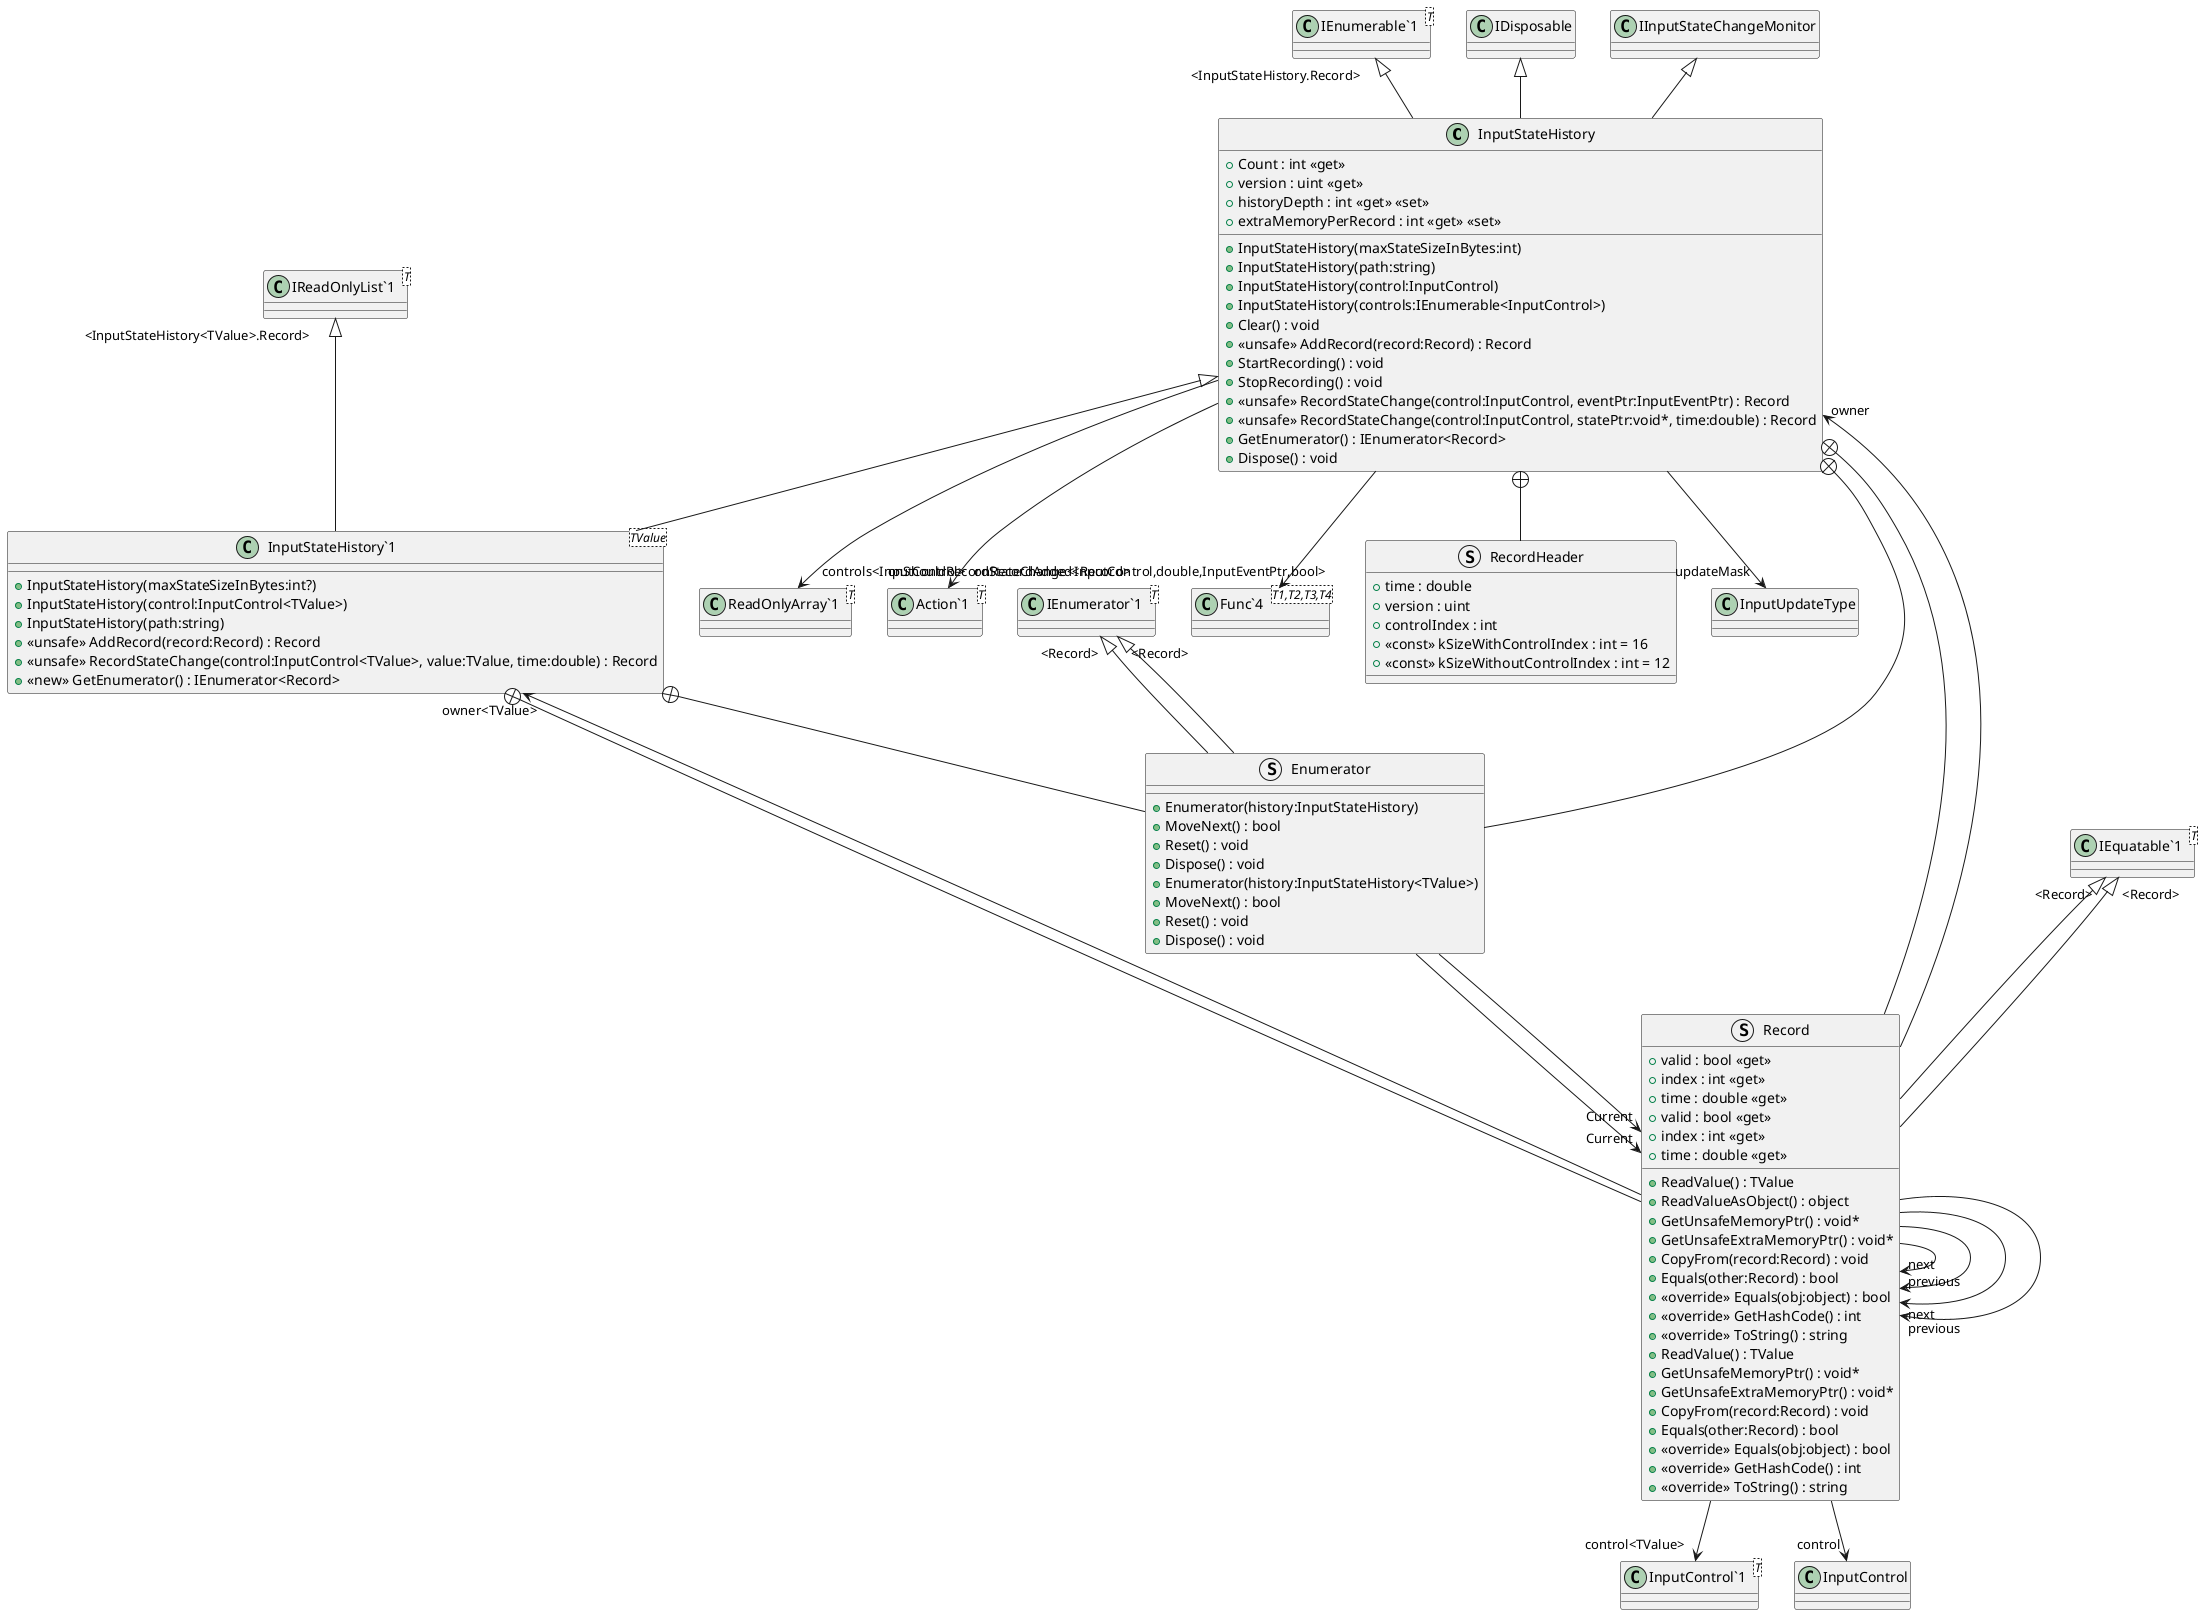 @startuml
class InputStateHistory {
    + Count : int <<get>>
    + version : uint <<get>>
    + historyDepth : int <<get>> <<set>>
    + extraMemoryPerRecord : int <<get>> <<set>>
    + InputStateHistory(maxStateSizeInBytes:int)
    + InputStateHistory(path:string)
    + InputStateHistory(control:InputControl)
    + InputStateHistory(controls:IEnumerable<InputControl>)
    + Clear() : void
    + <<unsafe>> AddRecord(record:Record) : Record
    + StartRecording() : void
    + StopRecording() : void
    + <<unsafe>> RecordStateChange(control:InputControl, eventPtr:InputEventPtr) : Record
    + <<unsafe>> RecordStateChange(control:InputControl, statePtr:void*, time:double) : Record
    + GetEnumerator() : IEnumerator<Record>
    + Dispose() : void
}
class "InputStateHistory`1"<TValue> {
    + InputStateHistory(maxStateSizeInBytes:int?)
    + InputStateHistory(control:InputControl<TValue>)
    + InputStateHistory(path:string)
    + <<unsafe>> AddRecord(record:Record) : Record
    + <<unsafe>> RecordStateChange(control:InputControl<TValue>, value:TValue, time:double) : Record
    + <<new>> GetEnumerator() : IEnumerator<Record>
}
class "IEnumerable`1"<T> {
}
class "ReadOnlyArray`1"<T> {
}
class "Action`1"<T> {
}
class "Func`4"<T1,T2,T3,T4> {
}
struct Enumerator {
    + Enumerator(history:InputStateHistory)
    + MoveNext() : bool
    + Reset() : void
    + Dispose() : void
}
struct RecordHeader {
    + time : double
    + version : uint
    + controlIndex : int
    + <<const>> kSizeWithControlIndex : int = 16
    + <<const>> kSizeWithoutControlIndex : int = 12
}
struct Record {
    + valid : bool <<get>>
    + index : int <<get>>
    + time : double <<get>>
    + ReadValue() : TValue
    + ReadValueAsObject() : object
    + GetUnsafeMemoryPtr() : void*
    + GetUnsafeExtraMemoryPtr() : void*
    + CopyFrom(record:Record) : void
    + Equals(other:Record) : bool
    + <<override>> Equals(obj:object) : bool
    + <<override>> GetHashCode() : int
    + <<override>> ToString() : string
}
class "IReadOnlyList`1"<T> {
}
struct Enumerator {
    + Enumerator(history:InputStateHistory<TValue>)
    + MoveNext() : bool
    + Reset() : void
    + Dispose() : void
}
struct Record {
    + valid : bool <<get>>
    + index : int <<get>>
    + time : double <<get>>
    + ReadValue() : TValue
    + GetUnsafeMemoryPtr() : void*
    + GetUnsafeExtraMemoryPtr() : void*
    + CopyFrom(record:Record) : void
    + Equals(other:Record) : bool
    + <<override>> Equals(obj:object) : bool
    + <<override>> GetHashCode() : int
    + <<override>> ToString() : string
}
class "IEnumerator`1"<T> {
}
class "IEquatable`1"<T> {
}
class "InputControl`1"<T> {
}
IDisposable <|-- InputStateHistory
"IEnumerable`1" "<InputStateHistory.Record>" <|-- InputStateHistory
IInputStateChangeMonitor <|-- InputStateHistory
InputStateHistory --> "updateMask" InputUpdateType
InputStateHistory --> "controls<InputControl>" "ReadOnlyArray`1"
InputStateHistory --> "onRecordAdded<Record>" "Action`1"
InputStateHistory --> "onShouldRecordStateChange<InputControl,double,InputEventPtr,bool>" "Func`4"
InputStateHistory <|-- "InputStateHistory`1"
"IReadOnlyList`1" "<InputStateHistory<TValue>.Record>" <|-- "InputStateHistory`1"
InputStateHistory +-- Enumerator
"IEnumerator`1" "<Record>" <|-- Enumerator
Enumerator --> "Current" Record
InputStateHistory +-- RecordHeader
InputStateHistory +-- Record
"IEquatable`1" "<Record>" <|-- Record
Record --> "owner" InputStateHistory
Record --> "control" InputControl
Record --> "next" Record
Record --> "previous" Record
"InputStateHistory`1" +-- Enumerator
"IEnumerator`1" "<Record>" <|-- Enumerator
Enumerator --> "Current" Record
"InputStateHistory`1" +-- Record
"IEquatable`1" "<Record>" <|-- Record
Record --> "owner<TValue>" "InputStateHistory`1"
Record --> "control<TValue>" "InputControl`1"
Record --> "next" Record
Record --> "previous" Record
@enduml
